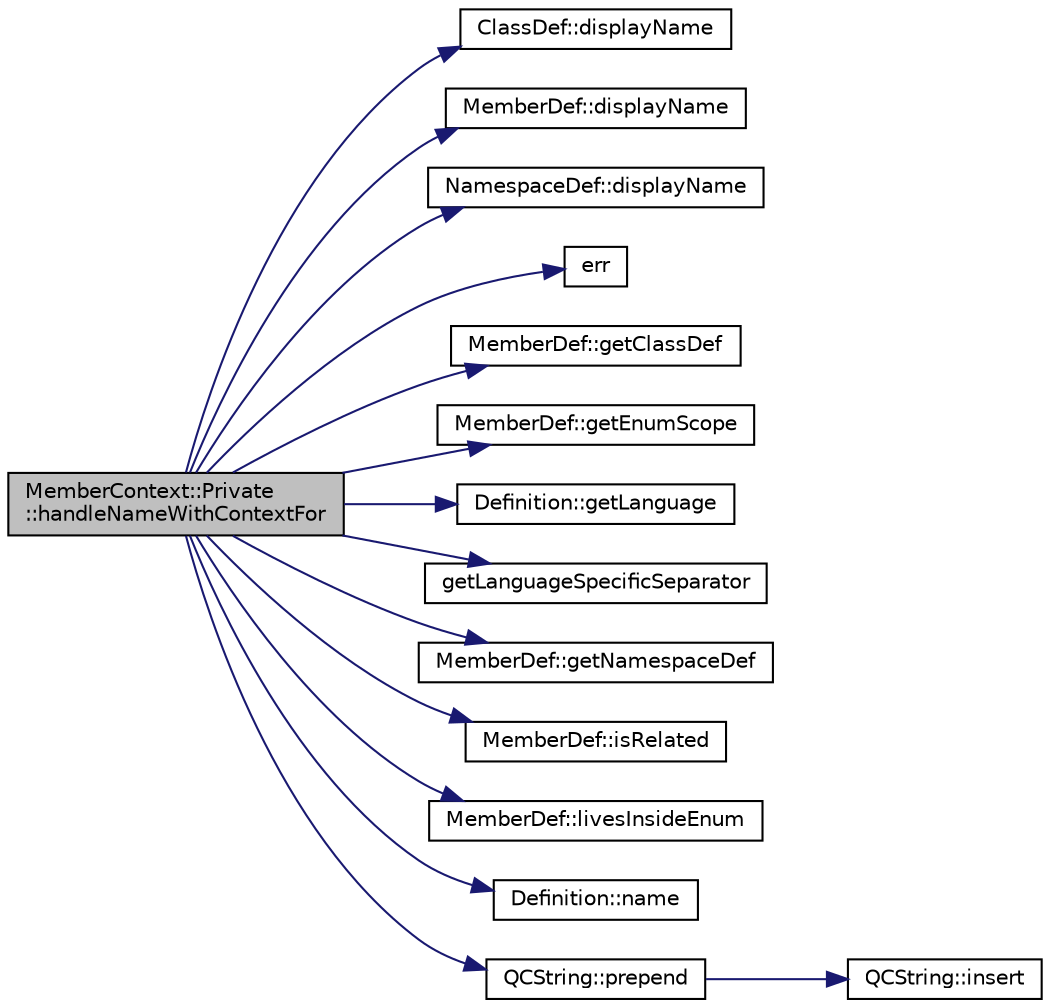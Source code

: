 digraph "MemberContext::Private::handleNameWithContextFor"
{
 // LATEX_PDF_SIZE
  edge [fontname="Helvetica",fontsize="10",labelfontname="Helvetica",labelfontsize="10"];
  node [fontname="Helvetica",fontsize="10",shape=record];
  rankdir="LR";
  Node1 [label="MemberContext::Private\l::handleNameWithContextFor",height=0.2,width=0.4,color="black", fillcolor="grey75", style="filled", fontcolor="black",tooltip=" "];
  Node1 -> Node2 [color="midnightblue",fontsize="10",style="solid"];
  Node2 [label="ClassDef::displayName",height=0.2,width=0.4,color="black", fillcolor="white", style="filled",URL="$classClassDef.html#af634536e75a73d841ccd9f5dae55d4c2",tooltip=" "];
  Node1 -> Node3 [color="midnightblue",fontsize="10",style="solid"];
  Node3 [label="MemberDef::displayName",height=0.2,width=0.4,color="black", fillcolor="white", style="filled",URL="$classMemberDef.html#ad9b9012204a9b0143ba6e07566b7e697",tooltip=" "];
  Node1 -> Node4 [color="midnightblue",fontsize="10",style="solid"];
  Node4 [label="NamespaceDef::displayName",height=0.2,width=0.4,color="black", fillcolor="white", style="filled",URL="$classNamespaceDef.html#a6ac0f0a41addcfb9824036f1d06699a3",tooltip=" "];
  Node1 -> Node5 [color="midnightblue",fontsize="10",style="solid"];
  Node5 [label="err",height=0.2,width=0.4,color="black", fillcolor="white", style="filled",URL="$message_8cpp.html#aede5746344fdce99647541101eaa7f06",tooltip=" "];
  Node1 -> Node6 [color="midnightblue",fontsize="10",style="solid"];
  Node6 [label="MemberDef::getClassDef",height=0.2,width=0.4,color="black", fillcolor="white", style="filled",URL="$classMemberDef.html#a33ff70edee6691aacaeecf40a1146995",tooltip=" "];
  Node1 -> Node7 [color="midnightblue",fontsize="10",style="solid"];
  Node7 [label="MemberDef::getEnumScope",height=0.2,width=0.4,color="black", fillcolor="white", style="filled",URL="$classMemberDef.html#af99e46c3a8716075dfcb6debf428e44f",tooltip=" "];
  Node1 -> Node8 [color="midnightblue",fontsize="10",style="solid"];
  Node8 [label="Definition::getLanguage",height=0.2,width=0.4,color="black", fillcolor="white", style="filled",URL="$classDefinition.html#a0dda9f50f2f9754e6341a10373eafec7",tooltip=" "];
  Node1 -> Node9 [color="midnightblue",fontsize="10",style="solid"];
  Node9 [label="getLanguageSpecificSeparator",height=0.2,width=0.4,color="black", fillcolor="white", style="filled",URL="$util_8cpp.html#aab590e3dd52a9375bb3afe31dc6f8609",tooltip=" "];
  Node1 -> Node10 [color="midnightblue",fontsize="10",style="solid"];
  Node10 [label="MemberDef::getNamespaceDef",height=0.2,width=0.4,color="black", fillcolor="white", style="filled",URL="$classMemberDef.html#a900cace4959b6cad9e6aa58e8283195f",tooltip=" "];
  Node1 -> Node11 [color="midnightblue",fontsize="10",style="solid"];
  Node11 [label="MemberDef::isRelated",height=0.2,width=0.4,color="black", fillcolor="white", style="filled",URL="$classMemberDef.html#a273e3f09760e57d718ee9d3c66f73eaa",tooltip=" "];
  Node1 -> Node12 [color="midnightblue",fontsize="10",style="solid"];
  Node12 [label="MemberDef::livesInsideEnum",height=0.2,width=0.4,color="black", fillcolor="white", style="filled",URL="$classMemberDef.html#a746d9cacb5bd7eed7e99697ad6c8314b",tooltip=" "];
  Node1 -> Node13 [color="midnightblue",fontsize="10",style="solid"];
  Node13 [label="Definition::name",height=0.2,width=0.4,color="black", fillcolor="white", style="filled",URL="$classDefinition.html#a9374fedd7f64fea7e0e164302d1a9e61",tooltip=" "];
  Node1 -> Node14 [color="midnightblue",fontsize="10",style="solid"];
  Node14 [label="QCString::prepend",height=0.2,width=0.4,color="black", fillcolor="white", style="filled",URL="$classQCString.html#a0a6a8fe99e596b149ee15138fa8dcf0c",tooltip=" "];
  Node14 -> Node15 [color="midnightblue",fontsize="10",style="solid"];
  Node15 [label="QCString::insert",height=0.2,width=0.4,color="black", fillcolor="white", style="filled",URL="$classQCString.html#ae4e7678c93bacb8b7806597a8520ca54",tooltip=" "];
}
